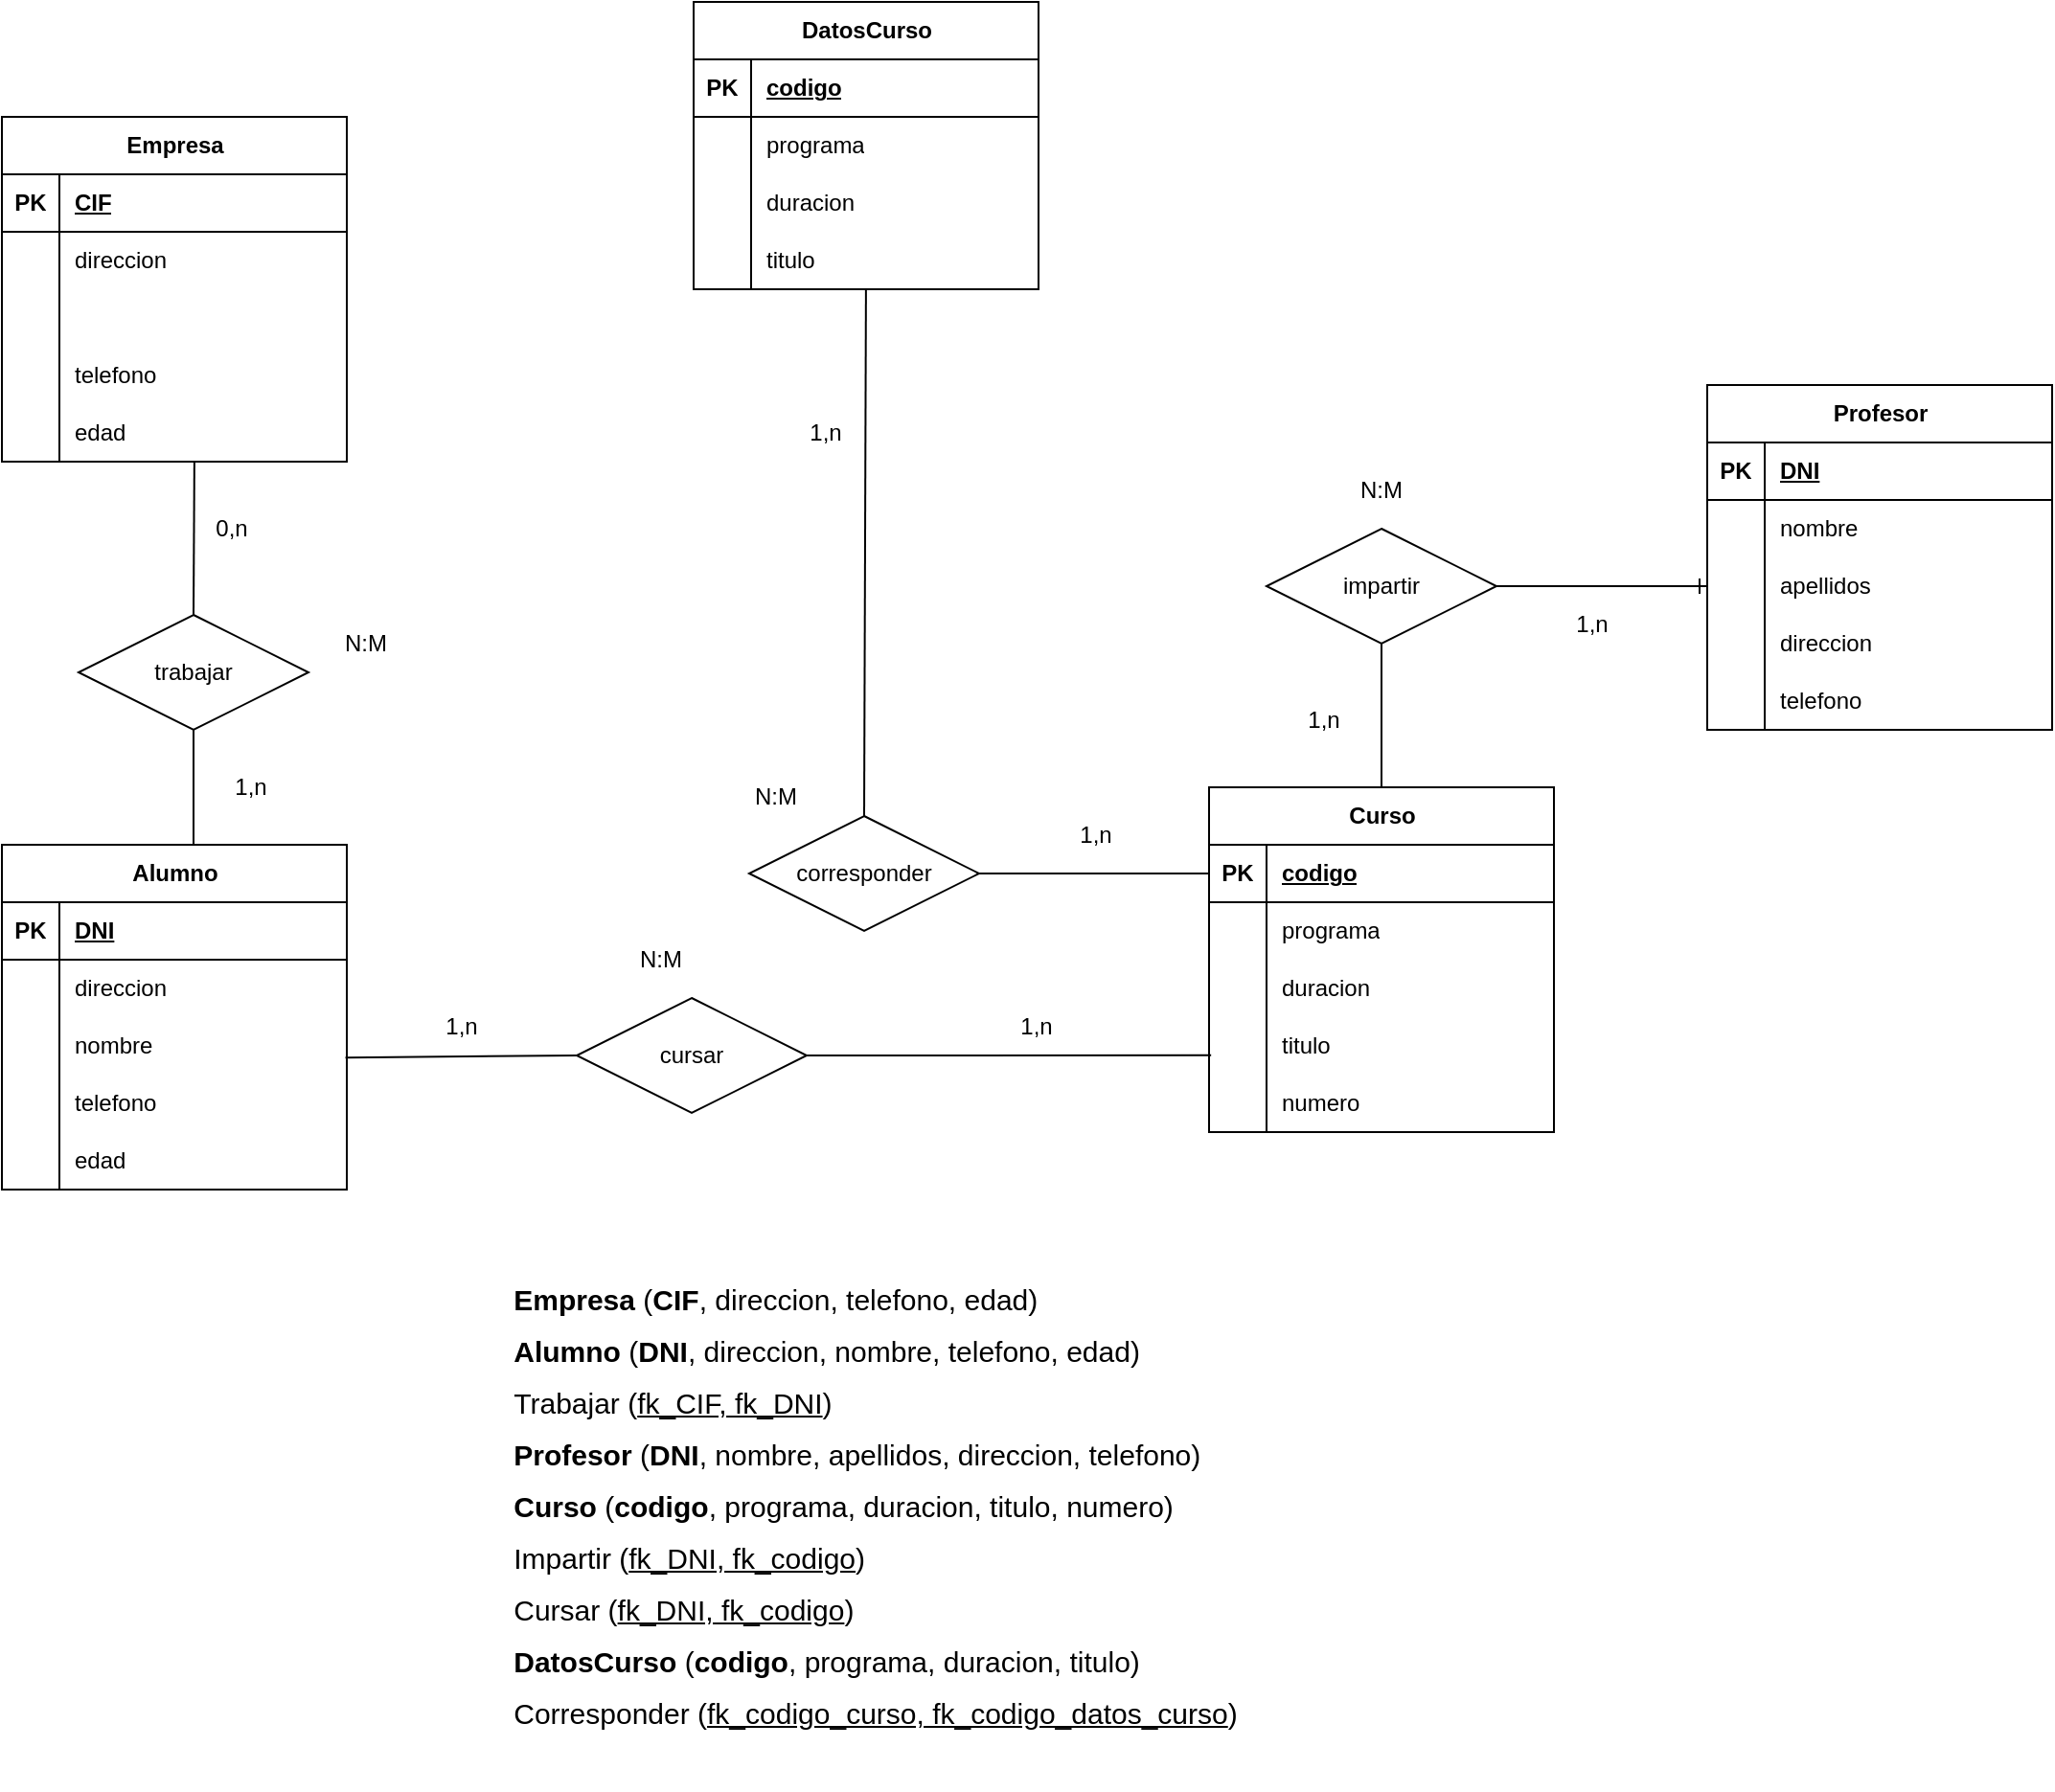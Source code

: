 <mxfile version="22.0.4" type="github">
  <diagram name="Page-1" id="ldabwUmsxUZ5RDNg7rLi">
    <mxGraphModel dx="408" dy="1871" grid="1" gridSize="10" guides="1" tooltips="1" connect="1" arrows="1" fold="1" page="1" pageScale="1" pageWidth="827" pageHeight="1169" math="0" shadow="0">
      <root>
        <mxCell id="0" />
        <mxCell id="1" parent="0" />
        <mxCell id="CWuz2ktpdSCW6fDSpBJs-1" value="Profesor" style="shape=table;startSize=30;container=1;collapsible=1;childLayout=tableLayout;fixedRows=1;rowLines=0;fontStyle=1;align=center;resizeLast=1;html=1;" parent="1" vertex="1">
          <mxGeometry x="1970" y="-870" width="180" height="180" as="geometry" />
        </mxCell>
        <mxCell id="CWuz2ktpdSCW6fDSpBJs-2" value="" style="shape=tableRow;horizontal=0;startSize=0;swimlaneHead=0;swimlaneBody=0;fillColor=none;collapsible=0;dropTarget=0;points=[[0,0.5],[1,0.5]];portConstraint=eastwest;top=0;left=0;right=0;bottom=1;" parent="CWuz2ktpdSCW6fDSpBJs-1" vertex="1">
          <mxGeometry y="30" width="180" height="30" as="geometry" />
        </mxCell>
        <mxCell id="CWuz2ktpdSCW6fDSpBJs-3" value="PK" style="shape=partialRectangle;connectable=0;fillColor=none;top=0;left=0;bottom=0;right=0;fontStyle=1;overflow=hidden;whiteSpace=wrap;html=1;" parent="CWuz2ktpdSCW6fDSpBJs-2" vertex="1">
          <mxGeometry width="30" height="30" as="geometry">
            <mxRectangle width="30" height="30" as="alternateBounds" />
          </mxGeometry>
        </mxCell>
        <mxCell id="CWuz2ktpdSCW6fDSpBJs-4" value="DNI" style="shape=partialRectangle;connectable=0;fillColor=none;top=0;left=0;bottom=0;right=0;align=left;spacingLeft=6;fontStyle=5;overflow=hidden;whiteSpace=wrap;html=1;" parent="CWuz2ktpdSCW6fDSpBJs-2" vertex="1">
          <mxGeometry x="30" width="150" height="30" as="geometry">
            <mxRectangle width="150" height="30" as="alternateBounds" />
          </mxGeometry>
        </mxCell>
        <mxCell id="CWuz2ktpdSCW6fDSpBJs-5" value="" style="shape=tableRow;horizontal=0;startSize=0;swimlaneHead=0;swimlaneBody=0;fillColor=none;collapsible=0;dropTarget=0;points=[[0,0.5],[1,0.5]];portConstraint=eastwest;top=0;left=0;right=0;bottom=0;" parent="CWuz2ktpdSCW6fDSpBJs-1" vertex="1">
          <mxGeometry y="60" width="180" height="30" as="geometry" />
        </mxCell>
        <mxCell id="CWuz2ktpdSCW6fDSpBJs-6" value="" style="shape=partialRectangle;connectable=0;fillColor=none;top=0;left=0;bottom=0;right=0;editable=1;overflow=hidden;whiteSpace=wrap;html=1;" parent="CWuz2ktpdSCW6fDSpBJs-5" vertex="1">
          <mxGeometry width="30" height="30" as="geometry">
            <mxRectangle width="30" height="30" as="alternateBounds" />
          </mxGeometry>
        </mxCell>
        <mxCell id="CWuz2ktpdSCW6fDSpBJs-7" value="nombre" style="shape=partialRectangle;connectable=0;fillColor=none;top=0;left=0;bottom=0;right=0;align=left;spacingLeft=6;overflow=hidden;whiteSpace=wrap;html=1;" parent="CWuz2ktpdSCW6fDSpBJs-5" vertex="1">
          <mxGeometry x="30" width="150" height="30" as="geometry">
            <mxRectangle width="150" height="30" as="alternateBounds" />
          </mxGeometry>
        </mxCell>
        <mxCell id="CWuz2ktpdSCW6fDSpBJs-8" value="" style="shape=tableRow;horizontal=0;startSize=0;swimlaneHead=0;swimlaneBody=0;fillColor=none;collapsible=0;dropTarget=0;points=[[0,0.5],[1,0.5]];portConstraint=eastwest;top=0;left=0;right=0;bottom=0;" parent="CWuz2ktpdSCW6fDSpBJs-1" vertex="1">
          <mxGeometry y="90" width="180" height="30" as="geometry" />
        </mxCell>
        <mxCell id="CWuz2ktpdSCW6fDSpBJs-9" value="" style="shape=partialRectangle;connectable=0;fillColor=none;top=0;left=0;bottom=0;right=0;editable=1;overflow=hidden;whiteSpace=wrap;html=1;" parent="CWuz2ktpdSCW6fDSpBJs-8" vertex="1">
          <mxGeometry width="30" height="30" as="geometry">
            <mxRectangle width="30" height="30" as="alternateBounds" />
          </mxGeometry>
        </mxCell>
        <mxCell id="CWuz2ktpdSCW6fDSpBJs-10" value="apellidos" style="shape=partialRectangle;connectable=0;fillColor=none;top=0;left=0;bottom=0;right=0;align=left;spacingLeft=6;overflow=hidden;whiteSpace=wrap;html=1;" parent="CWuz2ktpdSCW6fDSpBJs-8" vertex="1">
          <mxGeometry x="30" width="150" height="30" as="geometry">
            <mxRectangle width="150" height="30" as="alternateBounds" />
          </mxGeometry>
        </mxCell>
        <mxCell id="CWuz2ktpdSCW6fDSpBJs-11" value="" style="shape=tableRow;horizontal=0;startSize=0;swimlaneHead=0;swimlaneBody=0;fillColor=none;collapsible=0;dropTarget=0;points=[[0,0.5],[1,0.5]];portConstraint=eastwest;top=0;left=0;right=0;bottom=0;" parent="CWuz2ktpdSCW6fDSpBJs-1" vertex="1">
          <mxGeometry y="120" width="180" height="30" as="geometry" />
        </mxCell>
        <mxCell id="CWuz2ktpdSCW6fDSpBJs-12" value="" style="shape=partialRectangle;connectable=0;fillColor=none;top=0;left=0;bottom=0;right=0;editable=1;overflow=hidden;whiteSpace=wrap;html=1;" parent="CWuz2ktpdSCW6fDSpBJs-11" vertex="1">
          <mxGeometry width="30" height="30" as="geometry">
            <mxRectangle width="30" height="30" as="alternateBounds" />
          </mxGeometry>
        </mxCell>
        <mxCell id="CWuz2ktpdSCW6fDSpBJs-13" value="direccion" style="shape=partialRectangle;connectable=0;fillColor=none;top=0;left=0;bottom=0;right=0;align=left;spacingLeft=6;overflow=hidden;whiteSpace=wrap;html=1;" parent="CWuz2ktpdSCW6fDSpBJs-11" vertex="1">
          <mxGeometry x="30" width="150" height="30" as="geometry">
            <mxRectangle width="150" height="30" as="alternateBounds" />
          </mxGeometry>
        </mxCell>
        <mxCell id="CWuz2ktpdSCW6fDSpBJs-17" value="" style="shape=tableRow;horizontal=0;startSize=0;swimlaneHead=0;swimlaneBody=0;fillColor=none;collapsible=0;dropTarget=0;points=[[0,0.5],[1,0.5]];portConstraint=eastwest;top=0;left=0;right=0;bottom=0;" parent="CWuz2ktpdSCW6fDSpBJs-1" vertex="1">
          <mxGeometry y="150" width="180" height="30" as="geometry" />
        </mxCell>
        <mxCell id="CWuz2ktpdSCW6fDSpBJs-18" value="" style="shape=partialRectangle;connectable=0;fillColor=none;top=0;left=0;bottom=0;right=0;editable=1;overflow=hidden;whiteSpace=wrap;html=1;" parent="CWuz2ktpdSCW6fDSpBJs-17" vertex="1">
          <mxGeometry width="30" height="30" as="geometry">
            <mxRectangle width="30" height="30" as="alternateBounds" />
          </mxGeometry>
        </mxCell>
        <mxCell id="CWuz2ktpdSCW6fDSpBJs-19" value="telefono" style="shape=partialRectangle;connectable=0;fillColor=none;top=0;left=0;bottom=0;right=0;align=left;spacingLeft=6;overflow=hidden;whiteSpace=wrap;html=1;" parent="CWuz2ktpdSCW6fDSpBJs-17" vertex="1">
          <mxGeometry x="30" width="150" height="30" as="geometry">
            <mxRectangle width="150" height="30" as="alternateBounds" />
          </mxGeometry>
        </mxCell>
        <mxCell id="CWuz2ktpdSCW6fDSpBJs-20" value="impartir" style="shape=rhombus;perimeter=rhombusPerimeter;whiteSpace=wrap;html=1;align=center;" parent="1" vertex="1">
          <mxGeometry x="1740" y="-795" width="120" height="60" as="geometry" />
        </mxCell>
        <mxCell id="CWuz2ktpdSCW6fDSpBJs-61" value="Empresa" style="shape=table;startSize=30;container=1;collapsible=1;childLayout=tableLayout;fixedRows=1;rowLines=0;fontStyle=1;align=center;resizeLast=1;html=1;" parent="1" vertex="1">
          <mxGeometry x="1080" y="-1010" width="180" height="180" as="geometry" />
        </mxCell>
        <mxCell id="CWuz2ktpdSCW6fDSpBJs-62" value="" style="shape=tableRow;horizontal=0;startSize=0;swimlaneHead=0;swimlaneBody=0;fillColor=none;collapsible=0;dropTarget=0;points=[[0,0.5],[1,0.5]];portConstraint=eastwest;top=0;left=0;right=0;bottom=1;" parent="CWuz2ktpdSCW6fDSpBJs-61" vertex="1">
          <mxGeometry y="30" width="180" height="30" as="geometry" />
        </mxCell>
        <mxCell id="CWuz2ktpdSCW6fDSpBJs-63" value="PK" style="shape=partialRectangle;connectable=0;fillColor=none;top=0;left=0;bottom=0;right=0;fontStyle=1;overflow=hidden;whiteSpace=wrap;html=1;" parent="CWuz2ktpdSCW6fDSpBJs-62" vertex="1">
          <mxGeometry width="30" height="30" as="geometry">
            <mxRectangle width="30" height="30" as="alternateBounds" />
          </mxGeometry>
        </mxCell>
        <mxCell id="CWuz2ktpdSCW6fDSpBJs-64" value="CIF" style="shape=partialRectangle;connectable=0;fillColor=none;top=0;left=0;bottom=0;right=0;align=left;spacingLeft=6;fontStyle=5;overflow=hidden;whiteSpace=wrap;html=1;" parent="CWuz2ktpdSCW6fDSpBJs-62" vertex="1">
          <mxGeometry x="30" width="150" height="30" as="geometry">
            <mxRectangle width="150" height="30" as="alternateBounds" />
          </mxGeometry>
        </mxCell>
        <mxCell id="CWuz2ktpdSCW6fDSpBJs-65" value="" style="shape=tableRow;horizontal=0;startSize=0;swimlaneHead=0;swimlaneBody=0;fillColor=none;collapsible=0;dropTarget=0;points=[[0,0.5],[1,0.5]];portConstraint=eastwest;top=0;left=0;right=0;bottom=0;" parent="CWuz2ktpdSCW6fDSpBJs-61" vertex="1">
          <mxGeometry y="60" width="180" height="30" as="geometry" />
        </mxCell>
        <mxCell id="CWuz2ktpdSCW6fDSpBJs-66" value="" style="shape=partialRectangle;connectable=0;fillColor=none;top=0;left=0;bottom=0;right=0;editable=1;overflow=hidden;whiteSpace=wrap;html=1;" parent="CWuz2ktpdSCW6fDSpBJs-65" vertex="1">
          <mxGeometry width="30" height="30" as="geometry">
            <mxRectangle width="30" height="30" as="alternateBounds" />
          </mxGeometry>
        </mxCell>
        <mxCell id="CWuz2ktpdSCW6fDSpBJs-67" value="direccion" style="shape=partialRectangle;connectable=0;fillColor=none;top=0;left=0;bottom=0;right=0;align=left;spacingLeft=6;overflow=hidden;whiteSpace=wrap;html=1;" parent="CWuz2ktpdSCW6fDSpBJs-65" vertex="1">
          <mxGeometry x="30" width="150" height="30" as="geometry">
            <mxRectangle width="150" height="30" as="alternateBounds" />
          </mxGeometry>
        </mxCell>
        <mxCell id="CWuz2ktpdSCW6fDSpBJs-68" value="" style="shape=tableRow;horizontal=0;startSize=0;swimlaneHead=0;swimlaneBody=0;fillColor=none;collapsible=0;dropTarget=0;points=[[0,0.5],[1,0.5]];portConstraint=eastwest;top=0;left=0;right=0;bottom=0;" parent="CWuz2ktpdSCW6fDSpBJs-61" vertex="1">
          <mxGeometry y="90" width="180" height="30" as="geometry" />
        </mxCell>
        <mxCell id="CWuz2ktpdSCW6fDSpBJs-69" value="" style="shape=partialRectangle;connectable=0;fillColor=none;top=0;left=0;bottom=0;right=0;editable=1;overflow=hidden;whiteSpace=wrap;html=1;" parent="CWuz2ktpdSCW6fDSpBJs-68" vertex="1">
          <mxGeometry width="30" height="30" as="geometry">
            <mxRectangle width="30" height="30" as="alternateBounds" />
          </mxGeometry>
        </mxCell>
        <mxCell id="CWuz2ktpdSCW6fDSpBJs-70" value="" style="shape=partialRectangle;connectable=0;fillColor=none;top=0;left=0;bottom=0;right=0;align=left;spacingLeft=6;overflow=hidden;whiteSpace=wrap;html=1;" parent="CWuz2ktpdSCW6fDSpBJs-68" vertex="1">
          <mxGeometry x="30" width="150" height="30" as="geometry">
            <mxRectangle width="150" height="30" as="alternateBounds" />
          </mxGeometry>
        </mxCell>
        <mxCell id="CWuz2ktpdSCW6fDSpBJs-71" value="" style="shape=tableRow;horizontal=0;startSize=0;swimlaneHead=0;swimlaneBody=0;fillColor=none;collapsible=0;dropTarget=0;points=[[0,0.5],[1,0.5]];portConstraint=eastwest;top=0;left=0;right=0;bottom=0;" parent="CWuz2ktpdSCW6fDSpBJs-61" vertex="1">
          <mxGeometry y="120" width="180" height="30" as="geometry" />
        </mxCell>
        <mxCell id="CWuz2ktpdSCW6fDSpBJs-72" value="" style="shape=partialRectangle;connectable=0;fillColor=none;top=0;left=0;bottom=0;right=0;editable=1;overflow=hidden;whiteSpace=wrap;html=1;" parent="CWuz2ktpdSCW6fDSpBJs-71" vertex="1">
          <mxGeometry width="30" height="30" as="geometry">
            <mxRectangle width="30" height="30" as="alternateBounds" />
          </mxGeometry>
        </mxCell>
        <mxCell id="CWuz2ktpdSCW6fDSpBJs-73" value="telefono" style="shape=partialRectangle;connectable=0;fillColor=none;top=0;left=0;bottom=0;right=0;align=left;spacingLeft=6;overflow=hidden;whiteSpace=wrap;html=1;" parent="CWuz2ktpdSCW6fDSpBJs-71" vertex="1">
          <mxGeometry x="30" width="150" height="30" as="geometry">
            <mxRectangle width="150" height="30" as="alternateBounds" />
          </mxGeometry>
        </mxCell>
        <mxCell id="CWuz2ktpdSCW6fDSpBJs-74" value="" style="shape=tableRow;horizontal=0;startSize=0;swimlaneHead=0;swimlaneBody=0;fillColor=none;collapsible=0;dropTarget=0;points=[[0,0.5],[1,0.5]];portConstraint=eastwest;top=0;left=0;right=0;bottom=0;" parent="CWuz2ktpdSCW6fDSpBJs-61" vertex="1">
          <mxGeometry y="150" width="180" height="30" as="geometry" />
        </mxCell>
        <mxCell id="CWuz2ktpdSCW6fDSpBJs-75" value="" style="shape=partialRectangle;connectable=0;fillColor=none;top=0;left=0;bottom=0;right=0;editable=1;overflow=hidden;whiteSpace=wrap;html=1;" parent="CWuz2ktpdSCW6fDSpBJs-74" vertex="1">
          <mxGeometry width="30" height="30" as="geometry">
            <mxRectangle width="30" height="30" as="alternateBounds" />
          </mxGeometry>
        </mxCell>
        <mxCell id="CWuz2ktpdSCW6fDSpBJs-76" value="edad" style="shape=partialRectangle;connectable=0;fillColor=none;top=0;left=0;bottom=0;right=0;align=left;spacingLeft=6;overflow=hidden;whiteSpace=wrap;html=1;" parent="CWuz2ktpdSCW6fDSpBJs-74" vertex="1">
          <mxGeometry x="30" width="150" height="30" as="geometry">
            <mxRectangle width="150" height="30" as="alternateBounds" />
          </mxGeometry>
        </mxCell>
        <mxCell id="CWuz2ktpdSCW6fDSpBJs-82" value="" style="edgeStyle=entityRelationEdgeStyle;fontSize=12;html=1;endArrow=ERone;endFill=1;rounded=0;entryX=0;entryY=0.5;entryDx=0;entryDy=0;exitX=1;exitY=0.5;exitDx=0;exitDy=0;" parent="1" source="CWuz2ktpdSCW6fDSpBJs-20" target="CWuz2ktpdSCW6fDSpBJs-8" edge="1">
          <mxGeometry width="100" height="100" relative="1" as="geometry">
            <mxPoint x="1850" y="-750" as="sourcePoint" />
            <mxPoint x="1876" y="-585" as="targetPoint" />
          </mxGeometry>
        </mxCell>
        <mxCell id="7k6TET2IRWjqc7mTzOk3-98" value="Curso" style="shape=table;startSize=30;container=1;collapsible=1;childLayout=tableLayout;fixedRows=1;rowLines=0;fontStyle=1;align=center;resizeLast=1;html=1;" parent="1" vertex="1">
          <mxGeometry x="1710" y="-660" width="180" height="180" as="geometry" />
        </mxCell>
        <mxCell id="7k6TET2IRWjqc7mTzOk3-99" value="" style="shape=tableRow;horizontal=0;startSize=0;swimlaneHead=0;swimlaneBody=0;fillColor=none;collapsible=0;dropTarget=0;points=[[0,0.5],[1,0.5]];portConstraint=eastwest;top=0;left=0;right=0;bottom=1;" parent="7k6TET2IRWjqc7mTzOk3-98" vertex="1">
          <mxGeometry y="30" width="180" height="30" as="geometry" />
        </mxCell>
        <mxCell id="7k6TET2IRWjqc7mTzOk3-100" value="PK" style="shape=partialRectangle;connectable=0;fillColor=none;top=0;left=0;bottom=0;right=0;fontStyle=1;overflow=hidden;whiteSpace=wrap;html=1;" parent="7k6TET2IRWjqc7mTzOk3-99" vertex="1">
          <mxGeometry width="30" height="30" as="geometry">
            <mxRectangle width="30" height="30" as="alternateBounds" />
          </mxGeometry>
        </mxCell>
        <mxCell id="7k6TET2IRWjqc7mTzOk3-101" value="codigo" style="shape=partialRectangle;connectable=0;fillColor=none;top=0;left=0;bottom=0;right=0;align=left;spacingLeft=6;fontStyle=5;overflow=hidden;whiteSpace=wrap;html=1;" parent="7k6TET2IRWjqc7mTzOk3-99" vertex="1">
          <mxGeometry x="30" width="150" height="30" as="geometry">
            <mxRectangle width="150" height="30" as="alternateBounds" />
          </mxGeometry>
        </mxCell>
        <mxCell id="7k6TET2IRWjqc7mTzOk3-102" value="" style="shape=tableRow;horizontal=0;startSize=0;swimlaneHead=0;swimlaneBody=0;fillColor=none;collapsible=0;dropTarget=0;points=[[0,0.5],[1,0.5]];portConstraint=eastwest;top=0;left=0;right=0;bottom=0;" parent="7k6TET2IRWjqc7mTzOk3-98" vertex="1">
          <mxGeometry y="60" width="180" height="30" as="geometry" />
        </mxCell>
        <mxCell id="7k6TET2IRWjqc7mTzOk3-103" value="" style="shape=partialRectangle;connectable=0;fillColor=none;top=0;left=0;bottom=0;right=0;editable=1;overflow=hidden;whiteSpace=wrap;html=1;" parent="7k6TET2IRWjqc7mTzOk3-102" vertex="1">
          <mxGeometry width="30" height="30" as="geometry">
            <mxRectangle width="30" height="30" as="alternateBounds" />
          </mxGeometry>
        </mxCell>
        <mxCell id="7k6TET2IRWjqc7mTzOk3-104" value="programa" style="shape=partialRectangle;connectable=0;fillColor=none;top=0;left=0;bottom=0;right=0;align=left;spacingLeft=6;overflow=hidden;whiteSpace=wrap;html=1;" parent="7k6TET2IRWjqc7mTzOk3-102" vertex="1">
          <mxGeometry x="30" width="150" height="30" as="geometry">
            <mxRectangle width="150" height="30" as="alternateBounds" />
          </mxGeometry>
        </mxCell>
        <mxCell id="7k6TET2IRWjqc7mTzOk3-105" value="" style="shape=tableRow;horizontal=0;startSize=0;swimlaneHead=0;swimlaneBody=0;fillColor=none;collapsible=0;dropTarget=0;points=[[0,0.5],[1,0.5]];portConstraint=eastwest;top=0;left=0;right=0;bottom=0;" parent="7k6TET2IRWjqc7mTzOk3-98" vertex="1">
          <mxGeometry y="90" width="180" height="30" as="geometry" />
        </mxCell>
        <mxCell id="7k6TET2IRWjqc7mTzOk3-106" value="" style="shape=partialRectangle;connectable=0;fillColor=none;top=0;left=0;bottom=0;right=0;editable=1;overflow=hidden;whiteSpace=wrap;html=1;" parent="7k6TET2IRWjqc7mTzOk3-105" vertex="1">
          <mxGeometry width="30" height="30" as="geometry">
            <mxRectangle width="30" height="30" as="alternateBounds" />
          </mxGeometry>
        </mxCell>
        <mxCell id="7k6TET2IRWjqc7mTzOk3-107" value="duracion" style="shape=partialRectangle;connectable=0;fillColor=none;top=0;left=0;bottom=0;right=0;align=left;spacingLeft=6;overflow=hidden;whiteSpace=wrap;html=1;" parent="7k6TET2IRWjqc7mTzOk3-105" vertex="1">
          <mxGeometry x="30" width="150" height="30" as="geometry">
            <mxRectangle width="150" height="30" as="alternateBounds" />
          </mxGeometry>
        </mxCell>
        <mxCell id="7k6TET2IRWjqc7mTzOk3-108" value="" style="shape=tableRow;horizontal=0;startSize=0;swimlaneHead=0;swimlaneBody=0;fillColor=none;collapsible=0;dropTarget=0;points=[[0,0.5],[1,0.5]];portConstraint=eastwest;top=0;left=0;right=0;bottom=0;" parent="7k6TET2IRWjqc7mTzOk3-98" vertex="1">
          <mxGeometry y="120" width="180" height="30" as="geometry" />
        </mxCell>
        <mxCell id="7k6TET2IRWjqc7mTzOk3-109" value="" style="shape=partialRectangle;connectable=0;fillColor=none;top=0;left=0;bottom=0;right=0;editable=1;overflow=hidden;whiteSpace=wrap;html=1;" parent="7k6TET2IRWjqc7mTzOk3-108" vertex="1">
          <mxGeometry width="30" height="30" as="geometry">
            <mxRectangle width="30" height="30" as="alternateBounds" />
          </mxGeometry>
        </mxCell>
        <mxCell id="7k6TET2IRWjqc7mTzOk3-110" value="titulo" style="shape=partialRectangle;connectable=0;fillColor=none;top=0;left=0;bottom=0;right=0;align=left;spacingLeft=6;overflow=hidden;whiteSpace=wrap;html=1;" parent="7k6TET2IRWjqc7mTzOk3-108" vertex="1">
          <mxGeometry x="30" width="150" height="30" as="geometry">
            <mxRectangle width="150" height="30" as="alternateBounds" />
          </mxGeometry>
        </mxCell>
        <mxCell id="7k6TET2IRWjqc7mTzOk3-111" value="" style="shape=tableRow;horizontal=0;startSize=0;swimlaneHead=0;swimlaneBody=0;fillColor=none;collapsible=0;dropTarget=0;points=[[0,0.5],[1,0.5]];portConstraint=eastwest;top=0;left=0;right=0;bottom=0;" parent="7k6TET2IRWjqc7mTzOk3-98" vertex="1">
          <mxGeometry y="150" width="180" height="30" as="geometry" />
        </mxCell>
        <mxCell id="7k6TET2IRWjqc7mTzOk3-112" value="" style="shape=partialRectangle;connectable=0;fillColor=none;top=0;left=0;bottom=0;right=0;editable=1;overflow=hidden;whiteSpace=wrap;html=1;" parent="7k6TET2IRWjqc7mTzOk3-111" vertex="1">
          <mxGeometry width="30" height="30" as="geometry">
            <mxRectangle width="30" height="30" as="alternateBounds" />
          </mxGeometry>
        </mxCell>
        <mxCell id="7k6TET2IRWjqc7mTzOk3-113" value="numero" style="shape=partialRectangle;connectable=0;fillColor=none;top=0;left=0;bottom=0;right=0;align=left;spacingLeft=6;overflow=hidden;whiteSpace=wrap;html=1;" parent="7k6TET2IRWjqc7mTzOk3-111" vertex="1">
          <mxGeometry x="30" width="150" height="30" as="geometry">
            <mxRectangle width="150" height="30" as="alternateBounds" />
          </mxGeometry>
        </mxCell>
        <mxCell id="7k6TET2IRWjqc7mTzOk3-149" value="Alumno" style="shape=table;startSize=30;container=1;collapsible=1;childLayout=tableLayout;fixedRows=1;rowLines=0;fontStyle=1;align=center;resizeLast=1;html=1;" parent="1" vertex="1">
          <mxGeometry x="1080" y="-630" width="180" height="180" as="geometry" />
        </mxCell>
        <mxCell id="7k6TET2IRWjqc7mTzOk3-150" value="" style="shape=tableRow;horizontal=0;startSize=0;swimlaneHead=0;swimlaneBody=0;fillColor=none;collapsible=0;dropTarget=0;points=[[0,0.5],[1,0.5]];portConstraint=eastwest;top=0;left=0;right=0;bottom=1;" parent="7k6TET2IRWjqc7mTzOk3-149" vertex="1">
          <mxGeometry y="30" width="180" height="30" as="geometry" />
        </mxCell>
        <mxCell id="7k6TET2IRWjqc7mTzOk3-151" value="PK" style="shape=partialRectangle;connectable=0;fillColor=none;top=0;left=0;bottom=0;right=0;fontStyle=1;overflow=hidden;whiteSpace=wrap;html=1;" parent="7k6TET2IRWjqc7mTzOk3-150" vertex="1">
          <mxGeometry width="30" height="30" as="geometry">
            <mxRectangle width="30" height="30" as="alternateBounds" />
          </mxGeometry>
        </mxCell>
        <mxCell id="7k6TET2IRWjqc7mTzOk3-152" value="DNI" style="shape=partialRectangle;connectable=0;fillColor=none;top=0;left=0;bottom=0;right=0;align=left;spacingLeft=6;fontStyle=5;overflow=hidden;whiteSpace=wrap;html=1;" parent="7k6TET2IRWjqc7mTzOk3-150" vertex="1">
          <mxGeometry x="30" width="150" height="30" as="geometry">
            <mxRectangle width="150" height="30" as="alternateBounds" />
          </mxGeometry>
        </mxCell>
        <mxCell id="7k6TET2IRWjqc7mTzOk3-153" value="" style="shape=tableRow;horizontal=0;startSize=0;swimlaneHead=0;swimlaneBody=0;fillColor=none;collapsible=0;dropTarget=0;points=[[0,0.5],[1,0.5]];portConstraint=eastwest;top=0;left=0;right=0;bottom=0;" parent="7k6TET2IRWjqc7mTzOk3-149" vertex="1">
          <mxGeometry y="60" width="180" height="30" as="geometry" />
        </mxCell>
        <mxCell id="7k6TET2IRWjqc7mTzOk3-154" value="" style="shape=partialRectangle;connectable=0;fillColor=none;top=0;left=0;bottom=0;right=0;editable=1;overflow=hidden;whiteSpace=wrap;html=1;" parent="7k6TET2IRWjqc7mTzOk3-153" vertex="1">
          <mxGeometry width="30" height="30" as="geometry">
            <mxRectangle width="30" height="30" as="alternateBounds" />
          </mxGeometry>
        </mxCell>
        <mxCell id="7k6TET2IRWjqc7mTzOk3-155" value="direccion" style="shape=partialRectangle;connectable=0;fillColor=none;top=0;left=0;bottom=0;right=0;align=left;spacingLeft=6;overflow=hidden;whiteSpace=wrap;html=1;" parent="7k6TET2IRWjqc7mTzOk3-153" vertex="1">
          <mxGeometry x="30" width="150" height="30" as="geometry">
            <mxRectangle width="150" height="30" as="alternateBounds" />
          </mxGeometry>
        </mxCell>
        <mxCell id="7k6TET2IRWjqc7mTzOk3-156" value="" style="shape=tableRow;horizontal=0;startSize=0;swimlaneHead=0;swimlaneBody=0;fillColor=none;collapsible=0;dropTarget=0;points=[[0,0.5],[1,0.5]];portConstraint=eastwest;top=0;left=0;right=0;bottom=0;" parent="7k6TET2IRWjqc7mTzOk3-149" vertex="1">
          <mxGeometry y="90" width="180" height="30" as="geometry" />
        </mxCell>
        <mxCell id="7k6TET2IRWjqc7mTzOk3-157" value="" style="shape=partialRectangle;connectable=0;fillColor=none;top=0;left=0;bottom=0;right=0;editable=1;overflow=hidden;whiteSpace=wrap;html=1;" parent="7k6TET2IRWjqc7mTzOk3-156" vertex="1">
          <mxGeometry width="30" height="30" as="geometry">
            <mxRectangle width="30" height="30" as="alternateBounds" />
          </mxGeometry>
        </mxCell>
        <mxCell id="7k6TET2IRWjqc7mTzOk3-158" value="nombre" style="shape=partialRectangle;connectable=0;fillColor=none;top=0;left=0;bottom=0;right=0;align=left;spacingLeft=6;overflow=hidden;whiteSpace=wrap;html=1;" parent="7k6TET2IRWjqc7mTzOk3-156" vertex="1">
          <mxGeometry x="30" width="150" height="30" as="geometry">
            <mxRectangle width="150" height="30" as="alternateBounds" />
          </mxGeometry>
        </mxCell>
        <mxCell id="7k6TET2IRWjqc7mTzOk3-159" value="" style="shape=tableRow;horizontal=0;startSize=0;swimlaneHead=0;swimlaneBody=0;fillColor=none;collapsible=0;dropTarget=0;points=[[0,0.5],[1,0.5]];portConstraint=eastwest;top=0;left=0;right=0;bottom=0;" parent="7k6TET2IRWjqc7mTzOk3-149" vertex="1">
          <mxGeometry y="120" width="180" height="30" as="geometry" />
        </mxCell>
        <mxCell id="7k6TET2IRWjqc7mTzOk3-160" value="" style="shape=partialRectangle;connectable=0;fillColor=none;top=0;left=0;bottom=0;right=0;editable=1;overflow=hidden;whiteSpace=wrap;html=1;" parent="7k6TET2IRWjqc7mTzOk3-159" vertex="1">
          <mxGeometry width="30" height="30" as="geometry">
            <mxRectangle width="30" height="30" as="alternateBounds" />
          </mxGeometry>
        </mxCell>
        <mxCell id="7k6TET2IRWjqc7mTzOk3-161" value="telefono" style="shape=partialRectangle;connectable=0;fillColor=none;top=0;left=0;bottom=0;right=0;align=left;spacingLeft=6;overflow=hidden;whiteSpace=wrap;html=1;" parent="7k6TET2IRWjqc7mTzOk3-159" vertex="1">
          <mxGeometry x="30" width="150" height="30" as="geometry">
            <mxRectangle width="150" height="30" as="alternateBounds" />
          </mxGeometry>
        </mxCell>
        <mxCell id="7k6TET2IRWjqc7mTzOk3-162" value="" style="shape=tableRow;horizontal=0;startSize=0;swimlaneHead=0;swimlaneBody=0;fillColor=none;collapsible=0;dropTarget=0;points=[[0,0.5],[1,0.5]];portConstraint=eastwest;top=0;left=0;right=0;bottom=0;" parent="7k6TET2IRWjqc7mTzOk3-149" vertex="1">
          <mxGeometry y="150" width="180" height="30" as="geometry" />
        </mxCell>
        <mxCell id="7k6TET2IRWjqc7mTzOk3-163" value="" style="shape=partialRectangle;connectable=0;fillColor=none;top=0;left=0;bottom=0;right=0;editable=1;overflow=hidden;whiteSpace=wrap;html=1;" parent="7k6TET2IRWjqc7mTzOk3-162" vertex="1">
          <mxGeometry width="30" height="30" as="geometry">
            <mxRectangle width="30" height="30" as="alternateBounds" />
          </mxGeometry>
        </mxCell>
        <mxCell id="7k6TET2IRWjqc7mTzOk3-164" value="edad" style="shape=partialRectangle;connectable=0;fillColor=none;top=0;left=0;bottom=0;right=0;align=left;spacingLeft=6;overflow=hidden;whiteSpace=wrap;html=1;" parent="7k6TET2IRWjqc7mTzOk3-162" vertex="1">
          <mxGeometry x="30" width="150" height="30" as="geometry">
            <mxRectangle width="150" height="30" as="alternateBounds" />
          </mxGeometry>
        </mxCell>
        <mxCell id="7k6TET2IRWjqc7mTzOk3-165" value="1,n" style="text;html=1;strokeColor=none;fillColor=none;align=center;verticalAlign=middle;whiteSpace=wrap;rounded=0;" parent="1" vertex="1">
          <mxGeometry x="1480" y="-860" width="60" height="30" as="geometry" />
        </mxCell>
        <mxCell id="7qLfkdpxVLSUcm8J6ZfC-2" value="&lt;div style=&quot;text-align: justify; font-size: 15px; line-height: 180%;&quot;&gt;&lt;span style=&quot;background-color: initial;&quot;&gt;&lt;font style=&quot;font-size: 15px;&quot;&gt;&lt;br&gt;&lt;/font&gt;&lt;/span&gt;&lt;/div&gt;&lt;div style=&quot;text-align: justify; font-size: 15px; line-height: 180%;&quot;&gt;&lt;b&gt;Empresa &lt;/b&gt;(&lt;b&gt;CIF&lt;/b&gt;, direccion, telefono, edad)&lt;span style=&quot;background-color: initial;&quot;&gt;&lt;font style=&quot;font-size: 15px;&quot;&gt;&lt;br&gt;&lt;/font&gt;&lt;/span&gt;&lt;/div&gt;&lt;div style=&quot;text-align: justify; font-size: 15px; line-height: 180%;&quot;&gt;&lt;b&gt;Alumno &lt;/b&gt;(&lt;b&gt;DNI&lt;/b&gt;, direccion, nombre, telefono, edad)&lt;br&gt;&lt;/div&gt;&lt;div style=&quot;text-align: justify; font-size: 15px; line-height: 180%;&quot;&gt;Trabajar (&lt;u&gt;fk_CIF, fk_DNI&lt;/u&gt;)&lt;br&gt;&lt;/div&gt;&lt;div style=&quot;text-align: justify; font-size: 15px; line-height: 180%;&quot;&gt;&lt;span style=&quot;background-color: initial;&quot;&gt;&lt;font style=&quot;font-size: 15px;&quot;&gt;&lt;b&gt;Profesor &lt;/b&gt;(&lt;b&gt;DNI&lt;/b&gt;, nombre, apellidos, direccion, telefono)&lt;/font&gt;&lt;/span&gt;&lt;/div&gt;&lt;div style=&quot;text-align: justify; font-size: 15px; line-height: 180%;&quot;&gt;&lt;span style=&quot;background-color: initial;&quot;&gt;&lt;font style=&quot;font-size: 15px;&quot;&gt;&lt;b&gt;Curso &lt;/b&gt;(&lt;b&gt;codigo&lt;/b&gt;, programa, duracion, titulo, numero)&lt;/font&gt;&lt;/span&gt;&lt;/div&gt;&lt;div style=&quot;text-align: justify; font-size: 15px; line-height: 180%;&quot;&gt;Impartir (&lt;u&gt;fk_DNI, fk_codigo&lt;/u&gt;)&lt;/div&gt;&lt;div style=&quot;text-align: justify; font-size: 15px; line-height: 180%;&quot;&gt;Cursar (&lt;u&gt;fk_DNI, fk_codigo&lt;/u&gt;)&lt;br&gt;&lt;/div&gt;&lt;div style=&quot;text-align: justify; font-size: 15px; line-height: 180%;&quot;&gt;&lt;span style=&quot;background-color: initial;&quot;&gt;&lt;font style=&quot;font-size: 15px;&quot;&gt;&lt;b&gt;DatosCurso &lt;/b&gt;(&lt;b&gt;codigo&lt;/b&gt;, programa, duracion, titulo)&lt;/font&gt;&lt;/span&gt;&lt;/div&gt;&lt;div style=&quot;text-align: justify; font-size: 15px; line-height: 180%;&quot;&gt;&lt;span style=&quot;background-color: initial;&quot;&gt;&lt;font style=&quot;font-size: 15px;&quot;&gt;Corresponder (&lt;u&gt;fk_codigo_curso, fk_codigo_datos_curso&lt;/u&gt;)&lt;/font&gt;&lt;/span&gt;&lt;/div&gt;&lt;div style=&quot;text-align: justify; font-size: 15px; line-height: 180%;&quot;&gt;&lt;span style=&quot;background-color: initial;&quot;&gt;&lt;font style=&quot;font-size: 15px;&quot;&gt;&amp;nbsp;&lt;/font&gt;&lt;/span&gt;&lt;/div&gt;" style="text;html=1;strokeColor=none;fillColor=none;align=center;verticalAlign=middle;whiteSpace=wrap;rounded=0;" parent="1" vertex="1">
          <mxGeometry x="1250" y="-430" width="572" height="290" as="geometry" />
        </mxCell>
        <mxCell id="7qLfkdpxVLSUcm8J6ZfC-3" value="corresponder" style="shape=rhombus;perimeter=rhombusPerimeter;whiteSpace=wrap;html=1;align=center;" parent="1" vertex="1">
          <mxGeometry x="1470" y="-645" width="120" height="60" as="geometry" />
        </mxCell>
        <mxCell id="7qLfkdpxVLSUcm8J6ZfC-4" value="cursar" style="shape=rhombus;perimeter=rhombusPerimeter;whiteSpace=wrap;html=1;align=center;" parent="1" vertex="1">
          <mxGeometry x="1380" y="-550" width="120" height="60" as="geometry" />
        </mxCell>
        <mxCell id="7qLfkdpxVLSUcm8J6ZfC-5" value="trabajar" style="shape=rhombus;perimeter=rhombusPerimeter;whiteSpace=wrap;html=1;align=center;" parent="1" vertex="1">
          <mxGeometry x="1120" y="-750" width="120" height="60" as="geometry" />
        </mxCell>
        <mxCell id="7qLfkdpxVLSUcm8J6ZfC-6" value="DatosCurso" style="shape=table;startSize=30;container=1;collapsible=1;childLayout=tableLayout;fixedRows=1;rowLines=0;fontStyle=1;align=center;resizeLast=1;html=1;" parent="1" vertex="1">
          <mxGeometry x="1441" y="-1070" width="180" height="150" as="geometry" />
        </mxCell>
        <mxCell id="7qLfkdpxVLSUcm8J6ZfC-7" value="" style="shape=tableRow;horizontal=0;startSize=0;swimlaneHead=0;swimlaneBody=0;fillColor=none;collapsible=0;dropTarget=0;points=[[0,0.5],[1,0.5]];portConstraint=eastwest;top=0;left=0;right=0;bottom=1;" parent="7qLfkdpxVLSUcm8J6ZfC-6" vertex="1">
          <mxGeometry y="30" width="180" height="30" as="geometry" />
        </mxCell>
        <mxCell id="7qLfkdpxVLSUcm8J6ZfC-8" value="PK" style="shape=partialRectangle;connectable=0;fillColor=none;top=0;left=0;bottom=0;right=0;fontStyle=1;overflow=hidden;whiteSpace=wrap;html=1;" parent="7qLfkdpxVLSUcm8J6ZfC-7" vertex="1">
          <mxGeometry width="30" height="30" as="geometry">
            <mxRectangle width="30" height="30" as="alternateBounds" />
          </mxGeometry>
        </mxCell>
        <mxCell id="7qLfkdpxVLSUcm8J6ZfC-9" value="codigo" style="shape=partialRectangle;connectable=0;fillColor=none;top=0;left=0;bottom=0;right=0;align=left;spacingLeft=6;fontStyle=5;overflow=hidden;whiteSpace=wrap;html=1;" parent="7qLfkdpxVLSUcm8J6ZfC-7" vertex="1">
          <mxGeometry x="30" width="150" height="30" as="geometry">
            <mxRectangle width="150" height="30" as="alternateBounds" />
          </mxGeometry>
        </mxCell>
        <mxCell id="7qLfkdpxVLSUcm8J6ZfC-10" value="" style="shape=tableRow;horizontal=0;startSize=0;swimlaneHead=0;swimlaneBody=0;fillColor=none;collapsible=0;dropTarget=0;points=[[0,0.5],[1,0.5]];portConstraint=eastwest;top=0;left=0;right=0;bottom=0;" parent="7qLfkdpxVLSUcm8J6ZfC-6" vertex="1">
          <mxGeometry y="60" width="180" height="30" as="geometry" />
        </mxCell>
        <mxCell id="7qLfkdpxVLSUcm8J6ZfC-11" value="" style="shape=partialRectangle;connectable=0;fillColor=none;top=0;left=0;bottom=0;right=0;editable=1;overflow=hidden;whiteSpace=wrap;html=1;" parent="7qLfkdpxVLSUcm8J6ZfC-10" vertex="1">
          <mxGeometry width="30" height="30" as="geometry">
            <mxRectangle width="30" height="30" as="alternateBounds" />
          </mxGeometry>
        </mxCell>
        <mxCell id="7qLfkdpxVLSUcm8J6ZfC-12" value="programa" style="shape=partialRectangle;connectable=0;fillColor=none;top=0;left=0;bottom=0;right=0;align=left;spacingLeft=6;overflow=hidden;whiteSpace=wrap;html=1;" parent="7qLfkdpxVLSUcm8J6ZfC-10" vertex="1">
          <mxGeometry x="30" width="150" height="30" as="geometry">
            <mxRectangle width="150" height="30" as="alternateBounds" />
          </mxGeometry>
        </mxCell>
        <mxCell id="7qLfkdpxVLSUcm8J6ZfC-13" value="" style="shape=tableRow;horizontal=0;startSize=0;swimlaneHead=0;swimlaneBody=0;fillColor=none;collapsible=0;dropTarget=0;points=[[0,0.5],[1,0.5]];portConstraint=eastwest;top=0;left=0;right=0;bottom=0;" parent="7qLfkdpxVLSUcm8J6ZfC-6" vertex="1">
          <mxGeometry y="90" width="180" height="30" as="geometry" />
        </mxCell>
        <mxCell id="7qLfkdpxVLSUcm8J6ZfC-14" value="" style="shape=partialRectangle;connectable=0;fillColor=none;top=0;left=0;bottom=0;right=0;editable=1;overflow=hidden;whiteSpace=wrap;html=1;" parent="7qLfkdpxVLSUcm8J6ZfC-13" vertex="1">
          <mxGeometry width="30" height="30" as="geometry">
            <mxRectangle width="30" height="30" as="alternateBounds" />
          </mxGeometry>
        </mxCell>
        <mxCell id="7qLfkdpxVLSUcm8J6ZfC-15" value="duracion" style="shape=partialRectangle;connectable=0;fillColor=none;top=0;left=0;bottom=0;right=0;align=left;spacingLeft=6;overflow=hidden;whiteSpace=wrap;html=1;" parent="7qLfkdpxVLSUcm8J6ZfC-13" vertex="1">
          <mxGeometry x="30" width="150" height="30" as="geometry">
            <mxRectangle width="150" height="30" as="alternateBounds" />
          </mxGeometry>
        </mxCell>
        <mxCell id="7qLfkdpxVLSUcm8J6ZfC-16" value="" style="shape=tableRow;horizontal=0;startSize=0;swimlaneHead=0;swimlaneBody=0;fillColor=none;collapsible=0;dropTarget=0;points=[[0,0.5],[1,0.5]];portConstraint=eastwest;top=0;left=0;right=0;bottom=0;" parent="7qLfkdpxVLSUcm8J6ZfC-6" vertex="1">
          <mxGeometry y="120" width="180" height="30" as="geometry" />
        </mxCell>
        <mxCell id="7qLfkdpxVLSUcm8J6ZfC-17" value="" style="shape=partialRectangle;connectable=0;fillColor=none;top=0;left=0;bottom=0;right=0;editable=1;overflow=hidden;whiteSpace=wrap;html=1;" parent="7qLfkdpxVLSUcm8J6ZfC-16" vertex="1">
          <mxGeometry width="30" height="30" as="geometry">
            <mxRectangle width="30" height="30" as="alternateBounds" />
          </mxGeometry>
        </mxCell>
        <mxCell id="7qLfkdpxVLSUcm8J6ZfC-18" value="titulo" style="shape=partialRectangle;connectable=0;fillColor=none;top=0;left=0;bottom=0;right=0;align=left;spacingLeft=6;overflow=hidden;whiteSpace=wrap;html=1;" parent="7qLfkdpxVLSUcm8J6ZfC-16" vertex="1">
          <mxGeometry x="30" width="150" height="30" as="geometry">
            <mxRectangle width="150" height="30" as="alternateBounds" />
          </mxGeometry>
        </mxCell>
        <mxCell id="7qLfkdpxVLSUcm8J6ZfC-22" value="" style="endArrow=none;html=1;rounded=0;exitX=0.5;exitY=0;exitDx=0;exitDy=0;" parent="1" source="7qLfkdpxVLSUcm8J6ZfC-3" target="7qLfkdpxVLSUcm8J6ZfC-16" edge="1">
          <mxGeometry width="50" height="50" relative="1" as="geometry">
            <mxPoint x="1501" y="-755" as="sourcePoint" />
            <mxPoint x="1551" y="-805" as="targetPoint" />
          </mxGeometry>
        </mxCell>
        <mxCell id="7qLfkdpxVLSUcm8J6ZfC-23" value="" style="endArrow=none;html=1;rounded=0;exitX=0.5;exitY=1;exitDx=0;exitDy=0;entryX=0.5;entryY=0;entryDx=0;entryDy=0;" parent="1" source="CWuz2ktpdSCW6fDSpBJs-20" target="7k6TET2IRWjqc7mTzOk3-98" edge="1">
          <mxGeometry width="50" height="50" relative="1" as="geometry">
            <mxPoint x="1320" y="-540" as="sourcePoint" />
            <mxPoint x="1370" y="-590" as="targetPoint" />
          </mxGeometry>
        </mxCell>
        <mxCell id="7qLfkdpxVLSUcm8J6ZfC-24" value="" style="endArrow=none;html=1;rounded=0;exitX=0.5;exitY=1;exitDx=0;exitDy=0;entryX=0.5;entryY=0;entryDx=0;entryDy=0;" parent="1" source="7qLfkdpxVLSUcm8J6ZfC-5" edge="1">
          <mxGeometry width="50" height="50" relative="1" as="geometry">
            <mxPoint x="1295" y="-670" as="sourcePoint" />
            <mxPoint x="1180" y="-630" as="targetPoint" />
          </mxGeometry>
        </mxCell>
        <mxCell id="7qLfkdpxVLSUcm8J6ZfC-25" value="" style="endArrow=none;html=1;rounded=0;entryX=0.558;entryY=1.009;entryDx=0;entryDy=0;entryPerimeter=0;" parent="1" target="CWuz2ktpdSCW6fDSpBJs-74" edge="1">
          <mxGeometry width="50" height="50" relative="1" as="geometry">
            <mxPoint x="1180" y="-750" as="sourcePoint" />
            <mxPoint x="1180" y="-810" as="targetPoint" />
          </mxGeometry>
        </mxCell>
        <mxCell id="7qLfkdpxVLSUcm8J6ZfC-26" value="" style="endArrow=none;html=1;rounded=0;entryX=0;entryY=0.5;entryDx=0;entryDy=0;exitX=1;exitY=0.5;exitDx=0;exitDy=0;" parent="1" source="7qLfkdpxVLSUcm8J6ZfC-3" target="7k6TET2IRWjqc7mTzOk3-99" edge="1">
          <mxGeometry width="50" height="50" relative="1" as="geometry">
            <mxPoint x="1650" y="-564" as="sourcePoint" />
            <mxPoint x="1700" y="-614" as="targetPoint" />
          </mxGeometry>
        </mxCell>
        <mxCell id="7qLfkdpxVLSUcm8J6ZfC-27" value="1,n" style="text;html=1;strokeColor=none;fillColor=none;align=center;verticalAlign=middle;whiteSpace=wrap;rounded=0;" parent="1" vertex="1">
          <mxGeometry x="1621" y="-650" width="60" height="30" as="geometry" />
        </mxCell>
        <mxCell id="7qLfkdpxVLSUcm8J6ZfC-28" value="1,n" style="text;html=1;strokeColor=none;fillColor=none;align=center;verticalAlign=middle;whiteSpace=wrap;rounded=0;" parent="1" vertex="1">
          <mxGeometry x="1740" y="-710" width="60" height="30" as="geometry" />
        </mxCell>
        <mxCell id="7qLfkdpxVLSUcm8J6ZfC-29" value="1,n" style="text;html=1;strokeColor=none;fillColor=none;align=center;verticalAlign=middle;whiteSpace=wrap;rounded=0;" parent="1" vertex="1">
          <mxGeometry x="1880" y="-760" width="60" height="30" as="geometry" />
        </mxCell>
        <mxCell id="7qLfkdpxVLSUcm8J6ZfC-30" value="" style="endArrow=none;html=1;rounded=0;entryX=0.006;entryY=0.664;entryDx=0;entryDy=0;exitX=1;exitY=0.5;exitDx=0;exitDy=0;entryPerimeter=0;" parent="1" source="7qLfkdpxVLSUcm8J6ZfC-4" target="7k6TET2IRWjqc7mTzOk3-108" edge="1">
          <mxGeometry width="50" height="50" relative="1" as="geometry">
            <mxPoint x="1580" y="-530" as="sourcePoint" />
            <mxPoint x="1700" y="-530" as="targetPoint" />
          </mxGeometry>
        </mxCell>
        <mxCell id="7qLfkdpxVLSUcm8J6ZfC-32" value="" style="endArrow=none;html=1;rounded=0;entryX=0;entryY=0.5;entryDx=0;entryDy=0;exitX=0.996;exitY=0.703;exitDx=0;exitDy=0;exitPerimeter=0;" parent="1" source="7k6TET2IRWjqc7mTzOk3-156" target="7qLfkdpxVLSUcm8J6ZfC-4" edge="1">
          <mxGeometry width="50" height="50" relative="1" as="geometry">
            <mxPoint x="1270" y="-520.32" as="sourcePoint" />
            <mxPoint x="1481" y="-520.32" as="targetPoint" />
          </mxGeometry>
        </mxCell>
        <mxCell id="7qLfkdpxVLSUcm8J6ZfC-33" value="1,n" style="text;html=1;strokeColor=none;fillColor=none;align=center;verticalAlign=middle;whiteSpace=wrap;rounded=0;" parent="1" vertex="1">
          <mxGeometry x="1180" y="-675" width="60" height="30" as="geometry" />
        </mxCell>
        <mxCell id="7qLfkdpxVLSUcm8J6ZfC-34" value="0,n" style="text;html=1;strokeColor=none;fillColor=none;align=center;verticalAlign=middle;whiteSpace=wrap;rounded=0;" parent="1" vertex="1">
          <mxGeometry x="1170" y="-810" width="60" height="30" as="geometry" />
        </mxCell>
        <mxCell id="7qLfkdpxVLSUcm8J6ZfC-35" value="1,n" style="text;html=1;strokeColor=none;fillColor=none;align=center;verticalAlign=middle;whiteSpace=wrap;rounded=0;" parent="1" vertex="1">
          <mxGeometry x="1590" y="-550" width="60" height="30" as="geometry" />
        </mxCell>
        <mxCell id="7qLfkdpxVLSUcm8J6ZfC-36" value="1,n" style="text;html=1;strokeColor=none;fillColor=none;align=center;verticalAlign=middle;whiteSpace=wrap;rounded=0;" parent="1" vertex="1">
          <mxGeometry x="1290" y="-550" width="60" height="30" as="geometry" />
        </mxCell>
        <mxCell id="7qLfkdpxVLSUcm8J6ZfC-37" value="N:M" style="text;html=1;strokeColor=none;fillColor=none;align=center;verticalAlign=middle;whiteSpace=wrap;rounded=0;" parent="1" vertex="1">
          <mxGeometry x="1770" y="-830" width="60" height="30" as="geometry" />
        </mxCell>
        <mxCell id="7qLfkdpxVLSUcm8J6ZfC-38" value="N:M" style="text;html=1;strokeColor=none;fillColor=none;align=center;verticalAlign=middle;whiteSpace=wrap;rounded=0;" parent="1" vertex="1">
          <mxGeometry x="1240" y="-750" width="60" height="30" as="geometry" />
        </mxCell>
        <mxCell id="7qLfkdpxVLSUcm8J6ZfC-39" value="N:M" style="text;html=1;strokeColor=none;fillColor=none;align=center;verticalAlign=middle;whiteSpace=wrap;rounded=0;" parent="1" vertex="1">
          <mxGeometry x="1454" y="-670" width="60" height="30" as="geometry" />
        </mxCell>
        <mxCell id="7qLfkdpxVLSUcm8J6ZfC-40" value="N:M" style="text;html=1;strokeColor=none;fillColor=none;align=center;verticalAlign=middle;whiteSpace=wrap;rounded=0;" parent="1" vertex="1">
          <mxGeometry x="1394" y="-585" width="60" height="30" as="geometry" />
        </mxCell>
      </root>
    </mxGraphModel>
  </diagram>
</mxfile>
